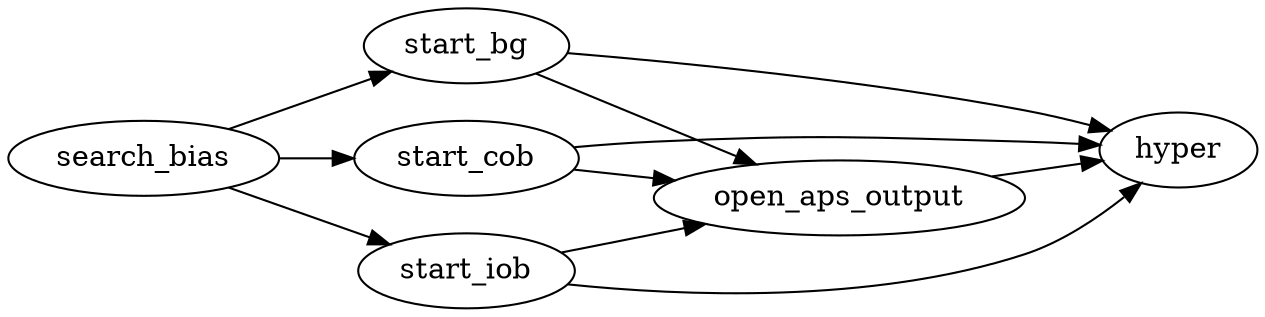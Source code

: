 digraph APS_DAG {
    rankdir=LR;

    "search_bias" -> "start_bg";
    "search_bias" -> "start_cob";
    "search_bias" -> "start_iob";

    "start_bg" -> "hyper";
    "start_cob" -> "hyper";
    "start_iob" -> "hyper";

    "start_bg" -> "open_aps_output" [included=1, expected=positive];
    "start_cob" -> "open_aps_output" [included=1, expected=positive];
    "start_iob" -> "open_aps_output" [included=1, expected=negative];

    "open_aps_output" -> "hyper";
}